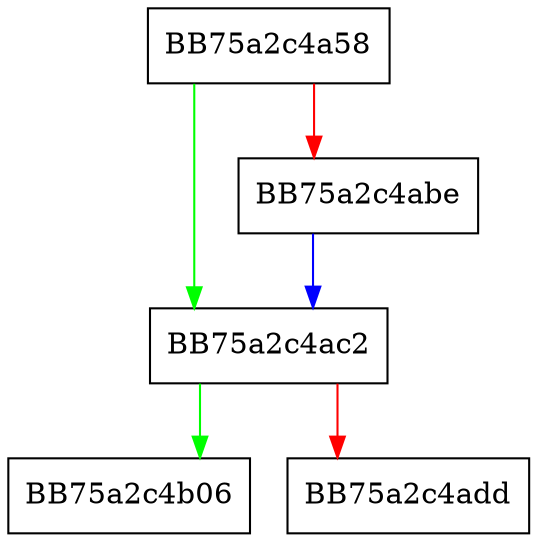 digraph MPLuaGlobalState {
  node [shape="box"];
  graph [splines=ortho];
  BB75a2c4a58 -> BB75a2c4ac2 [color="green"];
  BB75a2c4a58 -> BB75a2c4abe [color="red"];
  BB75a2c4abe -> BB75a2c4ac2 [color="blue"];
  BB75a2c4ac2 -> BB75a2c4b06 [color="green"];
  BB75a2c4ac2 -> BB75a2c4add [color="red"];
}
